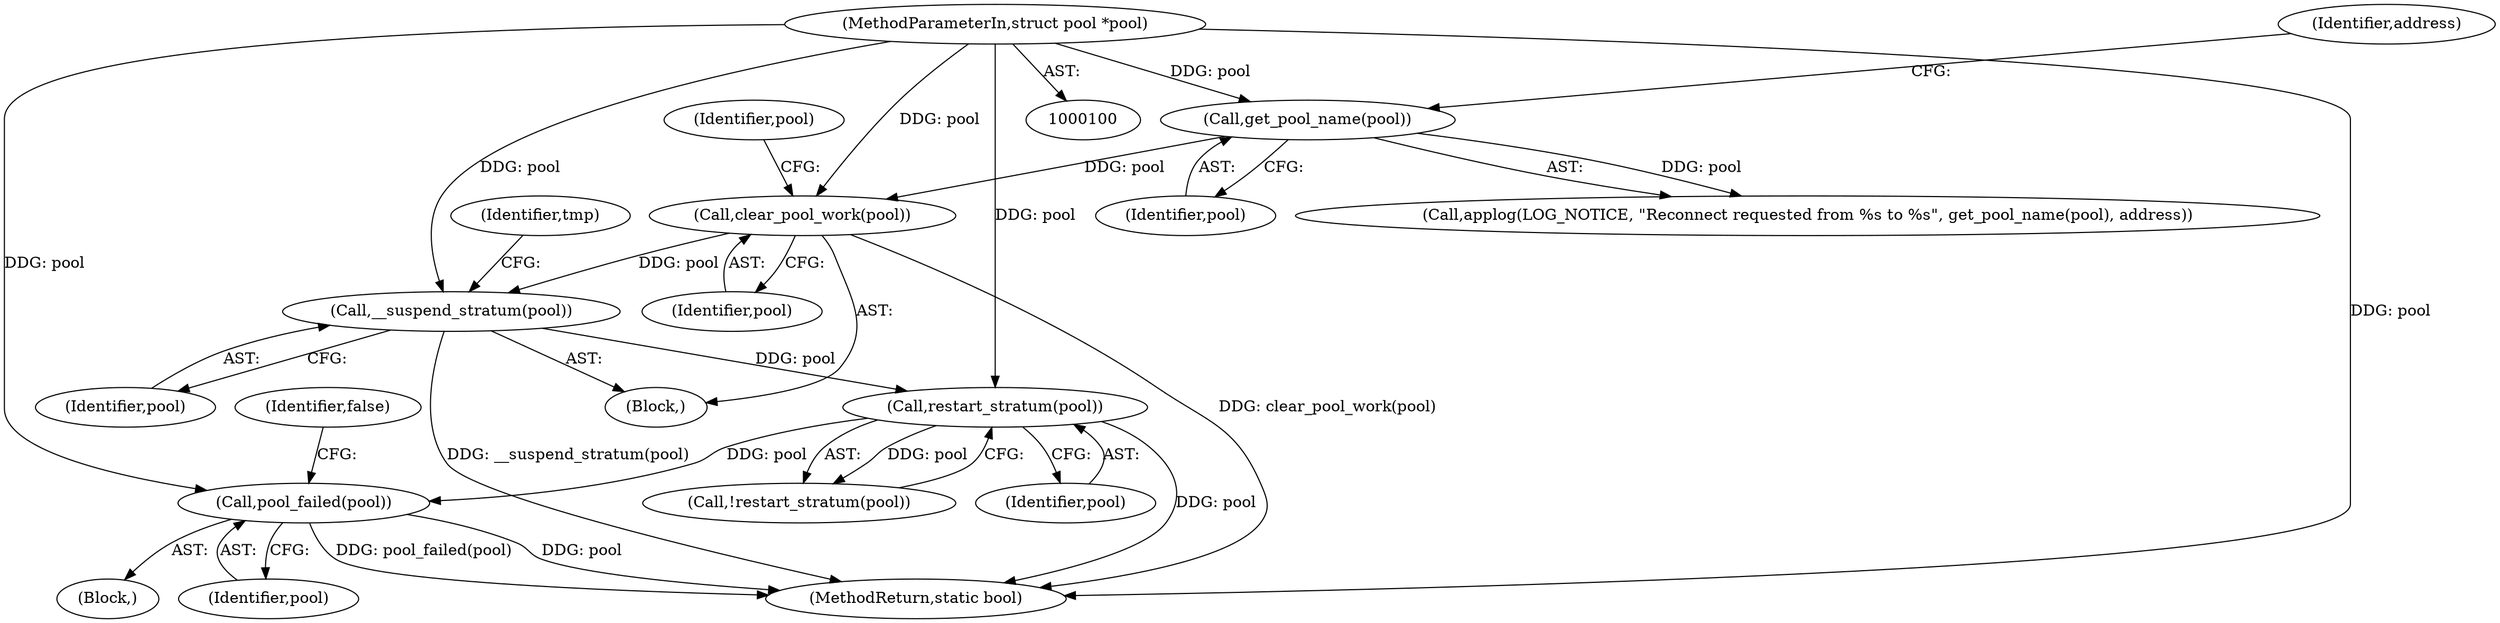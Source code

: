 digraph "0_sgminer_78cc408369bdbbd440196c93574098d1482efbce@pointer" {
"1000225" [label="(Call,pool_failed(pool))"];
"1000222" [label="(Call,restart_stratum(pool))"];
"1000182" [label="(Call,__suspend_stratum(pool))"];
"1000175" [label="(Call,clear_pool_work(pool))"];
"1000172" [label="(Call,get_pool_name(pool))"];
"1000101" [label="(MethodParameterIn,struct pool *pool)"];
"1000182" [label="(Call,__suspend_stratum(pool))"];
"1000175" [label="(Call,clear_pool_work(pool))"];
"1000224" [label="(Block,)"];
"1000221" [label="(Call,!restart_stratum(pool))"];
"1000223" [label="(Identifier,pool)"];
"1000222" [label="(Call,restart_stratum(pool))"];
"1000180" [label="(Identifier,pool)"];
"1000225" [label="(Call,pool_failed(pool))"];
"1000101" [label="(MethodParameterIn,struct pool *pool)"];
"1000169" [label="(Call,applog(LOG_NOTICE, \"Reconnect requested from %s to %s\", get_pool_name(pool), address))"];
"1000183" [label="(Identifier,pool)"];
"1000103" [label="(Block,)"];
"1000228" [label="(Identifier,false)"];
"1000226" [label="(Identifier,pool)"];
"1000176" [label="(Identifier,pool)"];
"1000174" [label="(Identifier,address)"];
"1000231" [label="(MethodReturn,static bool)"];
"1000173" [label="(Identifier,pool)"];
"1000172" [label="(Call,get_pool_name(pool))"];
"1000185" [label="(Identifier,tmp)"];
"1000225" -> "1000224"  [label="AST: "];
"1000225" -> "1000226"  [label="CFG: "];
"1000226" -> "1000225"  [label="AST: "];
"1000228" -> "1000225"  [label="CFG: "];
"1000225" -> "1000231"  [label="DDG: pool"];
"1000225" -> "1000231"  [label="DDG: pool_failed(pool)"];
"1000222" -> "1000225"  [label="DDG: pool"];
"1000101" -> "1000225"  [label="DDG: pool"];
"1000222" -> "1000221"  [label="AST: "];
"1000222" -> "1000223"  [label="CFG: "];
"1000223" -> "1000222"  [label="AST: "];
"1000221" -> "1000222"  [label="CFG: "];
"1000222" -> "1000231"  [label="DDG: pool"];
"1000222" -> "1000221"  [label="DDG: pool"];
"1000182" -> "1000222"  [label="DDG: pool"];
"1000101" -> "1000222"  [label="DDG: pool"];
"1000182" -> "1000103"  [label="AST: "];
"1000182" -> "1000183"  [label="CFG: "];
"1000183" -> "1000182"  [label="AST: "];
"1000185" -> "1000182"  [label="CFG: "];
"1000182" -> "1000231"  [label="DDG: __suspend_stratum(pool)"];
"1000175" -> "1000182"  [label="DDG: pool"];
"1000101" -> "1000182"  [label="DDG: pool"];
"1000175" -> "1000103"  [label="AST: "];
"1000175" -> "1000176"  [label="CFG: "];
"1000176" -> "1000175"  [label="AST: "];
"1000180" -> "1000175"  [label="CFG: "];
"1000175" -> "1000231"  [label="DDG: clear_pool_work(pool)"];
"1000172" -> "1000175"  [label="DDG: pool"];
"1000101" -> "1000175"  [label="DDG: pool"];
"1000172" -> "1000169"  [label="AST: "];
"1000172" -> "1000173"  [label="CFG: "];
"1000173" -> "1000172"  [label="AST: "];
"1000174" -> "1000172"  [label="CFG: "];
"1000172" -> "1000169"  [label="DDG: pool"];
"1000101" -> "1000172"  [label="DDG: pool"];
"1000101" -> "1000100"  [label="AST: "];
"1000101" -> "1000231"  [label="DDG: pool"];
}
